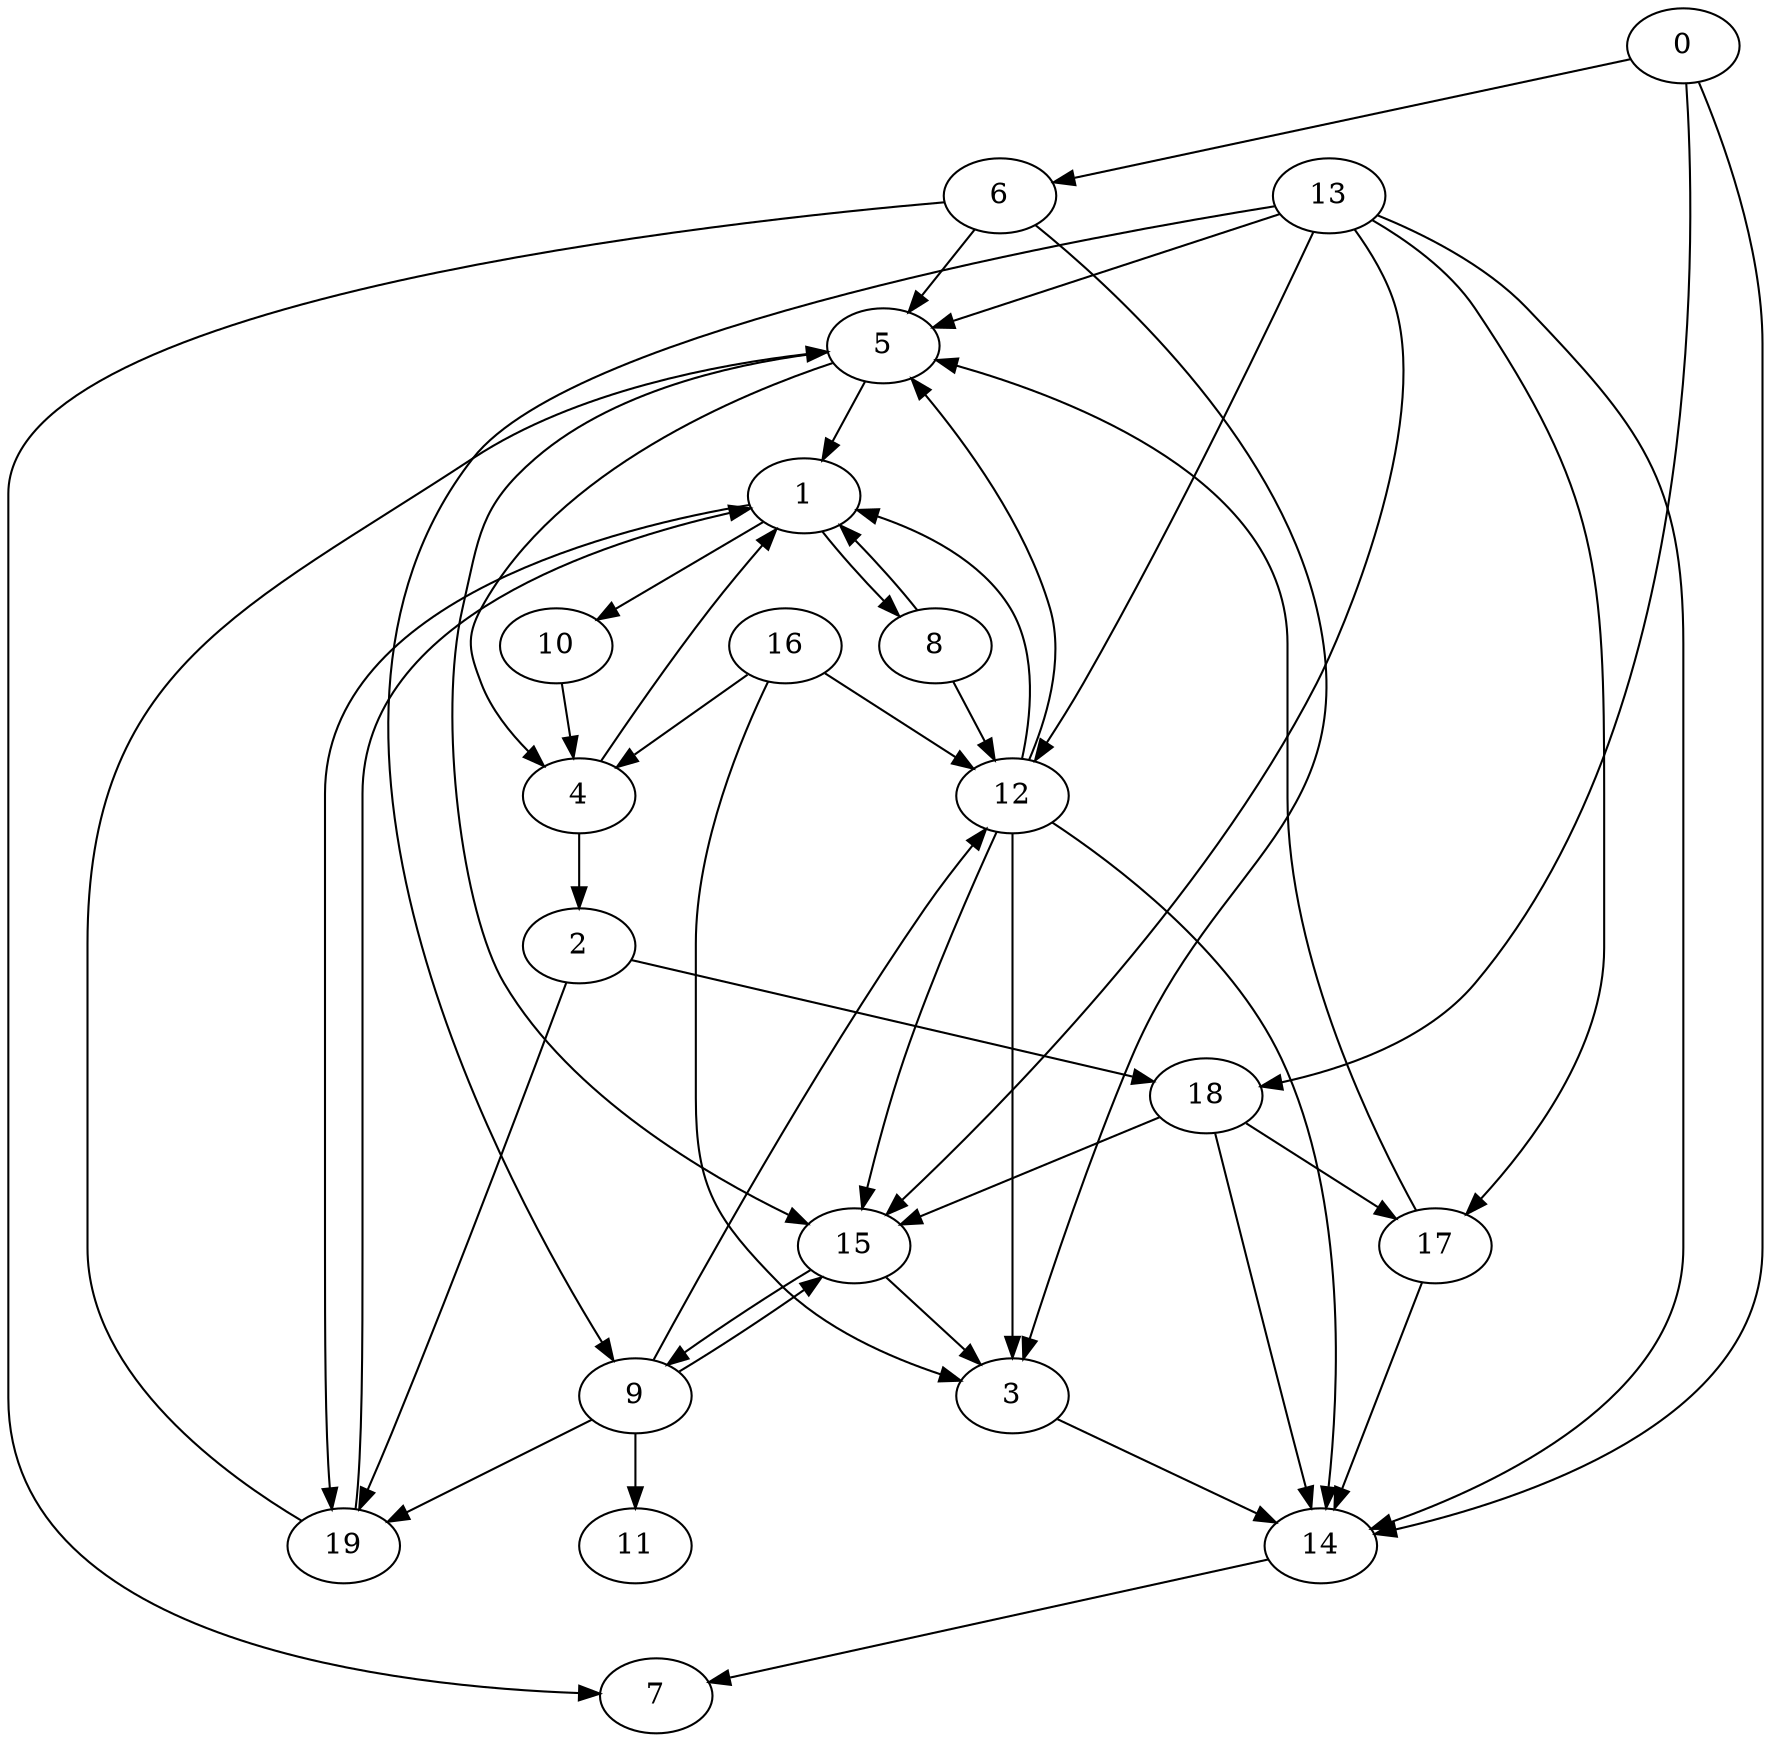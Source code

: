 digraph {0 -> 6[Label=9];
0 -> 14[Label=4];
0 -> 18[Label=9];
1 -> 8[Label=8];
1 -> 10[Label=8];
1 -> 19[Label=1];
2 -> 18[Label=1];
2 -> 19[Label=9];
3 -> 14[Label=8];
4 -> 1[Label=8];
4 -> 2[Label=7];
5 -> 15[Label=4];
5 -> 1[Label=8];
5 -> 4[Label=6];
6 -> 3[Label=2];
6 -> 7[Label=2];
6 -> 5[Label=10];
8 -> 1[Label=4];
8 -> 12[Label=6];
9 -> 15[Label=1];
9 -> 19[Label=5];
9 -> 12[Label=8];
9 -> 11[Label=7];
10 -> 4[Label=5];
12 -> 14[Label=1];
12 -> 5[Label=7];
12 -> 3[Label=6];
12 -> 1[Label=5];
12 -> 15[Label=1];
13 -> 15[Label=5];
13 -> 9[Label=4];
13 -> 14[Label=5];
13 -> 17[Label=1];
13 -> 5[Label=7];
13 -> 12[Label=2];
14 -> 7[Label=6];
15 -> 3[Label=9];
15 -> 9[Label=3];
16 -> 3[Label=10];
16 -> 4[Label=3];
16 -> 12[Label=6];
17 -> 5[Label=3];
17 -> 14[Label=4];
18 -> 14[Label=4];
18 -> 15[Label=9];
18 -> 17[Label=9];
19 -> 1[Label=10];
19 -> 5[Label=3];
}
